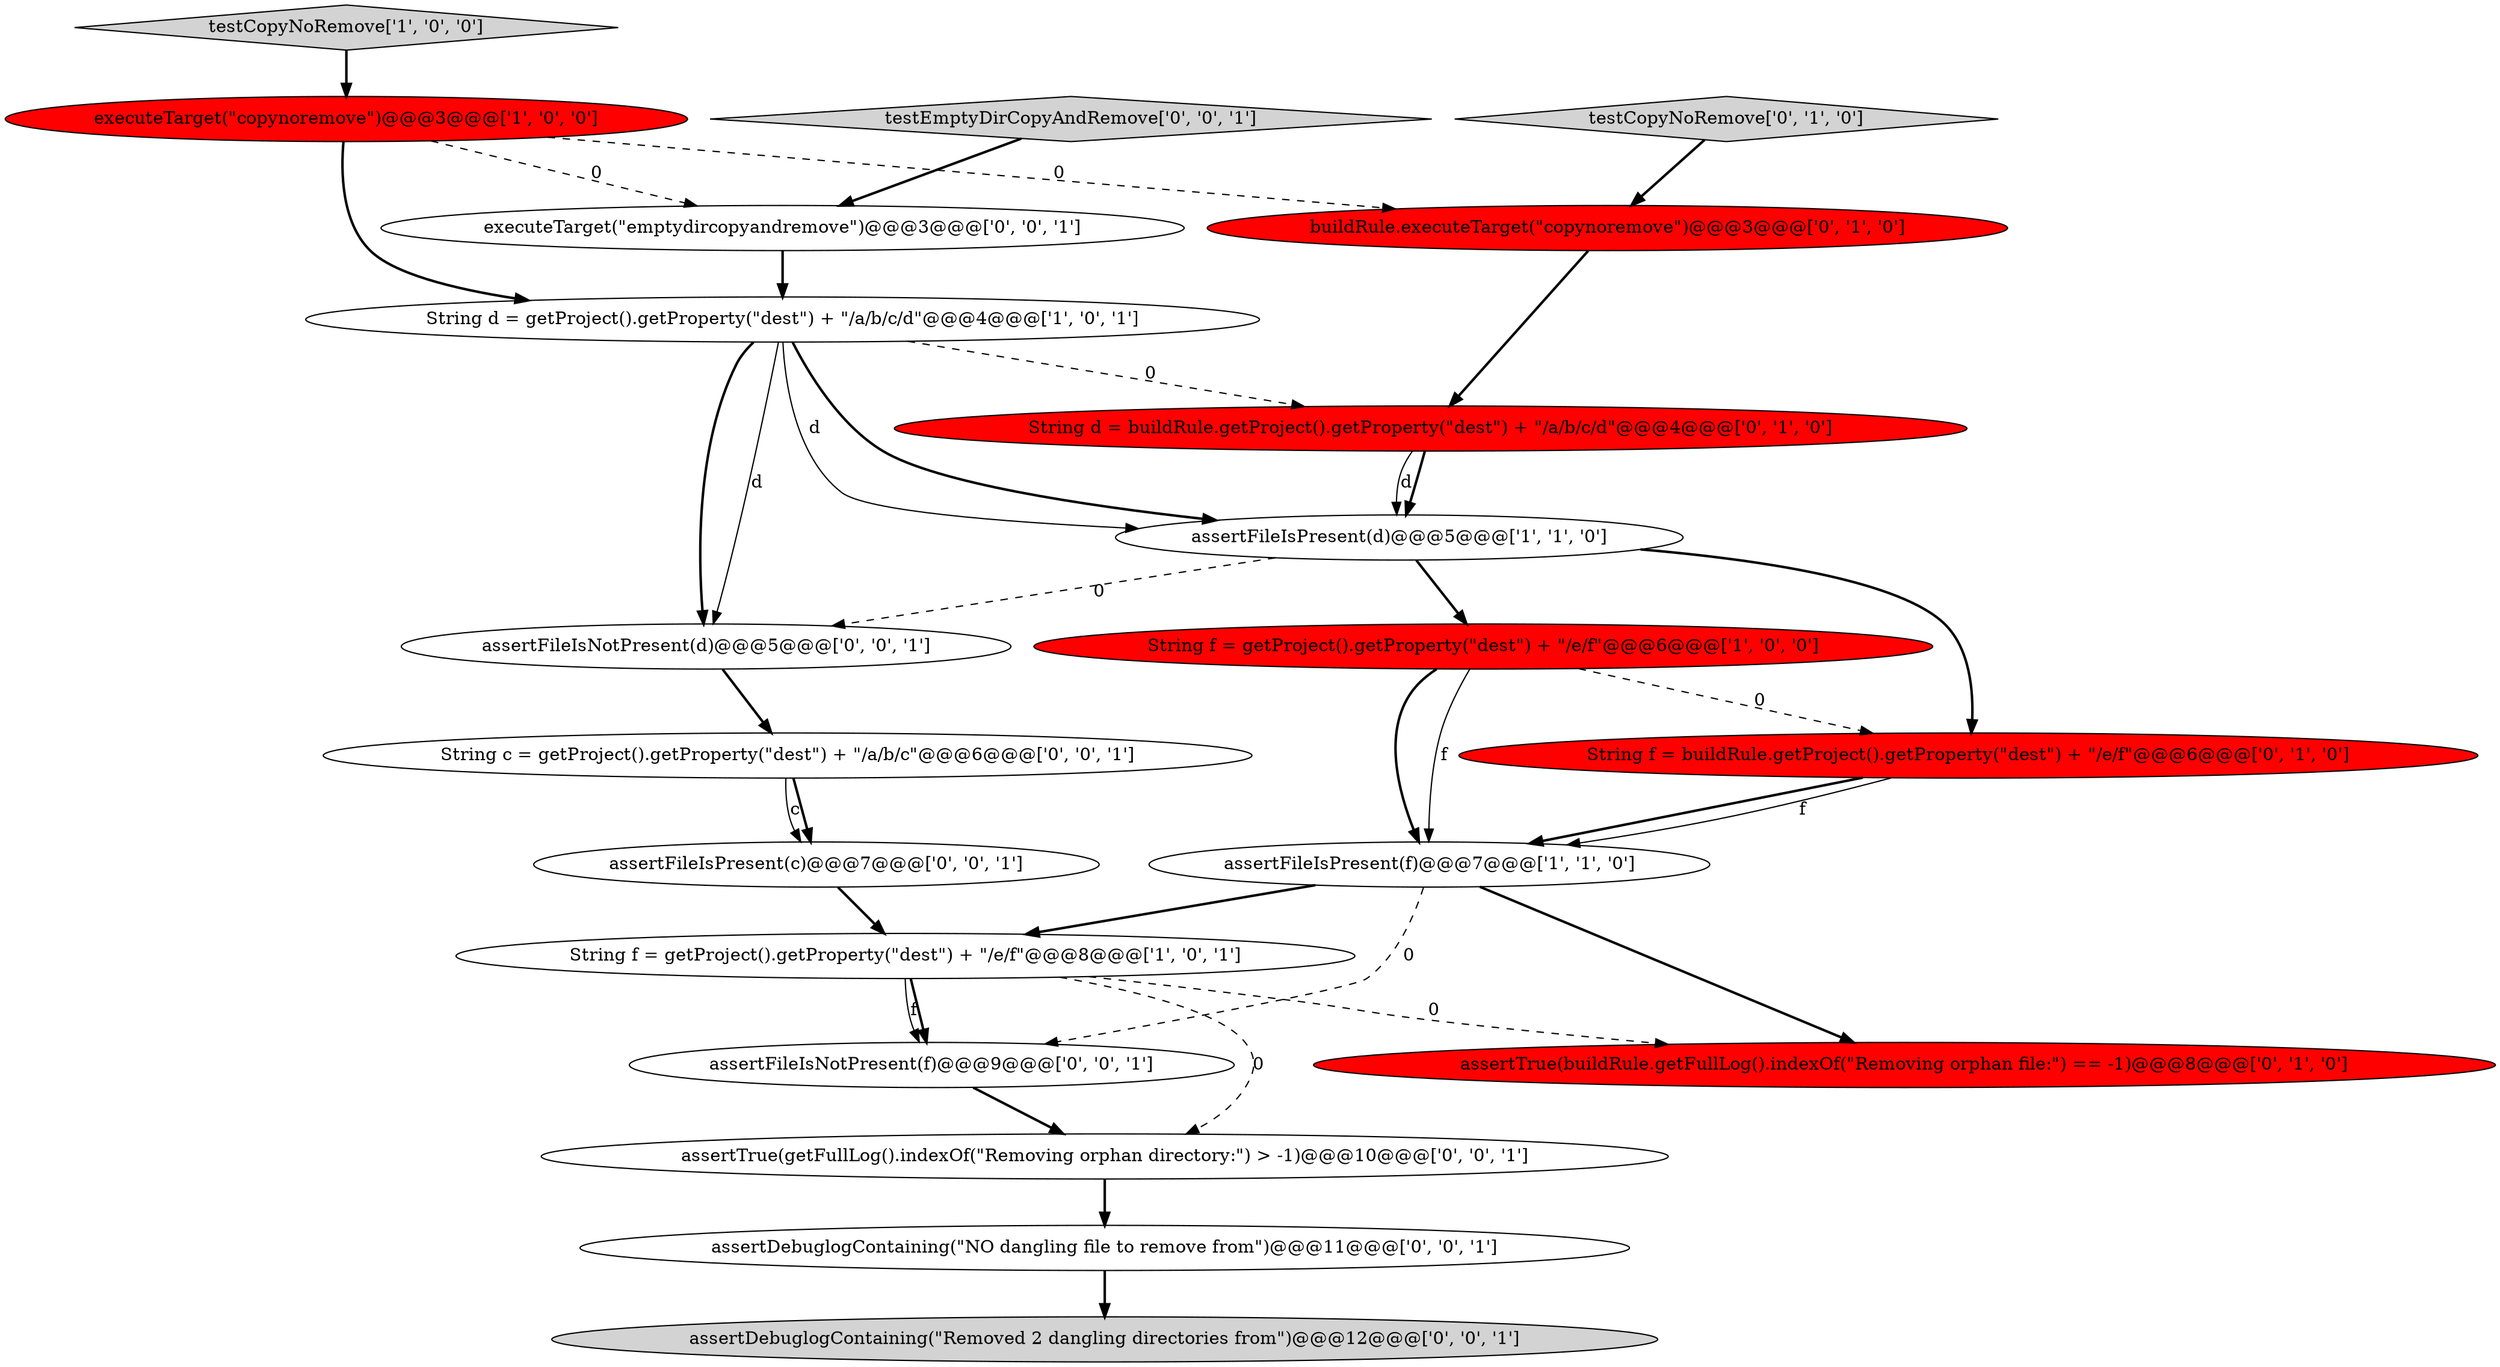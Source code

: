 digraph {
2 [style = filled, label = "testCopyNoRemove['1', '0', '0']", fillcolor = lightgray, shape = diamond image = "AAA0AAABBB1BBB"];
16 [style = filled, label = "assertFileIsNotPresent(f)@@@9@@@['0', '0', '1']", fillcolor = white, shape = ellipse image = "AAA0AAABBB3BBB"];
3 [style = filled, label = "String d = getProject().getProperty(\"dest\") + \"/a/b/c/d\"@@@4@@@['1', '0', '1']", fillcolor = white, shape = ellipse image = "AAA0AAABBB1BBB"];
1 [style = filled, label = "assertFileIsPresent(d)@@@5@@@['1', '1', '0']", fillcolor = white, shape = ellipse image = "AAA0AAABBB1BBB"];
5 [style = filled, label = "executeTarget(\"copynoremove\")@@@3@@@['1', '0', '0']", fillcolor = red, shape = ellipse image = "AAA1AAABBB1BBB"];
8 [style = filled, label = "testCopyNoRemove['0', '1', '0']", fillcolor = lightgray, shape = diamond image = "AAA0AAABBB2BBB"];
19 [style = filled, label = "assertFileIsNotPresent(d)@@@5@@@['0', '0', '1']", fillcolor = white, shape = ellipse image = "AAA0AAABBB3BBB"];
14 [style = filled, label = "assertDebuglogContaining(\"NO dangling file to remove from\")@@@11@@@['0', '0', '1']", fillcolor = white, shape = ellipse image = "AAA0AAABBB3BBB"];
10 [style = filled, label = "assertTrue(buildRule.getFullLog().indexOf(\"Removing orphan file:\") == -1)@@@8@@@['0', '1', '0']", fillcolor = red, shape = ellipse image = "AAA1AAABBB2BBB"];
13 [style = filled, label = "String c = getProject().getProperty(\"dest\") + \"/a/b/c\"@@@6@@@['0', '0', '1']", fillcolor = white, shape = ellipse image = "AAA0AAABBB3BBB"];
4 [style = filled, label = "String f = getProject().getProperty(\"dest\") + \"/e/f\"@@@8@@@['1', '0', '1']", fillcolor = white, shape = ellipse image = "AAA0AAABBB1BBB"];
6 [style = filled, label = "String f = getProject().getProperty(\"dest\") + \"/e/f\"@@@6@@@['1', '0', '0']", fillcolor = red, shape = ellipse image = "AAA1AAABBB1BBB"];
9 [style = filled, label = "String d = buildRule.getProject().getProperty(\"dest\") + \"/a/b/c/d\"@@@4@@@['0', '1', '0']", fillcolor = red, shape = ellipse image = "AAA1AAABBB2BBB"];
17 [style = filled, label = "executeTarget(\"emptydircopyandremove\")@@@3@@@['0', '0', '1']", fillcolor = white, shape = ellipse image = "AAA0AAABBB3BBB"];
12 [style = filled, label = "assertTrue(getFullLog().indexOf(\"Removing orphan directory:\") > -1)@@@10@@@['0', '0', '1']", fillcolor = white, shape = ellipse image = "AAA0AAABBB3BBB"];
20 [style = filled, label = "assertFileIsPresent(c)@@@7@@@['0', '0', '1']", fillcolor = white, shape = ellipse image = "AAA0AAABBB3BBB"];
18 [style = filled, label = "testEmptyDirCopyAndRemove['0', '0', '1']", fillcolor = lightgray, shape = diamond image = "AAA0AAABBB3BBB"];
15 [style = filled, label = "assertDebuglogContaining(\"Removed 2 dangling directories from\")@@@12@@@['0', '0', '1']", fillcolor = lightgray, shape = ellipse image = "AAA0AAABBB3BBB"];
7 [style = filled, label = "buildRule.executeTarget(\"copynoremove\")@@@3@@@['0', '1', '0']", fillcolor = red, shape = ellipse image = "AAA1AAABBB2BBB"];
0 [style = filled, label = "assertFileIsPresent(f)@@@7@@@['1', '1', '0']", fillcolor = white, shape = ellipse image = "AAA0AAABBB1BBB"];
11 [style = filled, label = "String f = buildRule.getProject().getProperty(\"dest\") + \"/e/f\"@@@6@@@['0', '1', '0']", fillcolor = red, shape = ellipse image = "AAA1AAABBB2BBB"];
5->3 [style = bold, label=""];
3->1 [style = solid, label="d"];
3->1 [style = bold, label=""];
4->16 [style = solid, label="f"];
6->11 [style = dashed, label="0"];
1->19 [style = dashed, label="0"];
0->16 [style = dashed, label="0"];
18->17 [style = bold, label=""];
6->0 [style = bold, label=""];
13->20 [style = solid, label="c"];
8->7 [style = bold, label=""];
20->4 [style = bold, label=""];
1->11 [style = bold, label=""];
4->12 [style = dashed, label="0"];
7->9 [style = bold, label=""];
0->10 [style = bold, label=""];
11->0 [style = bold, label=""];
1->6 [style = bold, label=""];
6->0 [style = solid, label="f"];
19->13 [style = bold, label=""];
5->17 [style = dashed, label="0"];
3->19 [style = bold, label=""];
3->9 [style = dashed, label="0"];
0->4 [style = bold, label=""];
3->19 [style = solid, label="d"];
12->14 [style = bold, label=""];
17->3 [style = bold, label=""];
9->1 [style = solid, label="d"];
14->15 [style = bold, label=""];
5->7 [style = dashed, label="0"];
9->1 [style = bold, label=""];
4->10 [style = dashed, label="0"];
11->0 [style = solid, label="f"];
16->12 [style = bold, label=""];
4->16 [style = bold, label=""];
2->5 [style = bold, label=""];
13->20 [style = bold, label=""];
}
